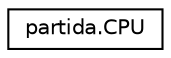 digraph "Graphical Class Hierarchy"
{
 // LATEX_PDF_SIZE
  edge [fontname="Helvetica",fontsize="10",labelfontname="Helvetica",labelfontsize="10"];
  node [fontname="Helvetica",fontsize="10",shape=record];
  rankdir="LR";
  Node0 [label="partida.CPU",height=0.2,width=0.4,color="black", fillcolor="white", style="filled",URL="$classpartida_1_1_c_p_u.html",tooltip="S'encarrega de substituïr un jugador fisic."];
}

